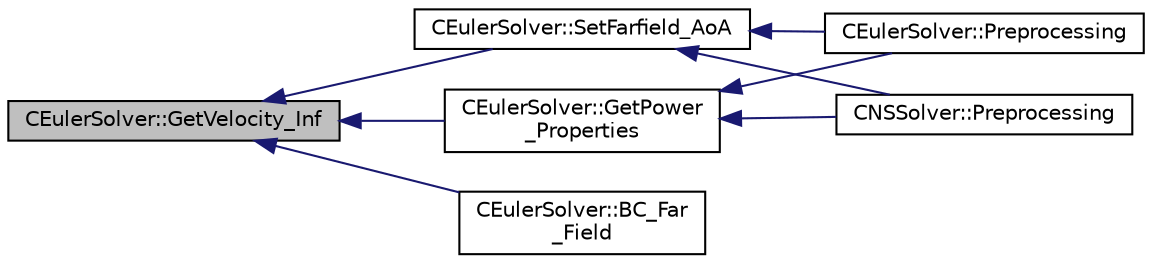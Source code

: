digraph "CEulerSolver::GetVelocity_Inf"
{
  edge [fontname="Helvetica",fontsize="10",labelfontname="Helvetica",labelfontsize="10"];
  node [fontname="Helvetica",fontsize="10",shape=record];
  rankdir="LR";
  Node2006 [label="CEulerSolver::GetVelocity_Inf",height=0.2,width=0.4,color="black", fillcolor="grey75", style="filled", fontcolor="black"];
  Node2006 -> Node2007 [dir="back",color="midnightblue",fontsize="10",style="solid",fontname="Helvetica"];
  Node2007 [label="CEulerSolver::GetPower\l_Properties",height=0.2,width=0.4,color="black", fillcolor="white", style="filled",URL="$class_c_euler_solver.html#ad8b538a82e5a7a7e3903ec29954b1d07",tooltip="Compute the Fan face Mach number. "];
  Node2007 -> Node2008 [dir="back",color="midnightblue",fontsize="10",style="solid",fontname="Helvetica"];
  Node2008 [label="CEulerSolver::Preprocessing",height=0.2,width=0.4,color="black", fillcolor="white", style="filled",URL="$class_c_euler_solver.html#a8b89e1bfce33284c2d8f5f00f82f3f3f",tooltip="Compute primitive variables and their gradients. "];
  Node2007 -> Node2009 [dir="back",color="midnightblue",fontsize="10",style="solid",fontname="Helvetica"];
  Node2009 [label="CNSSolver::Preprocessing",height=0.2,width=0.4,color="black", fillcolor="white", style="filled",URL="$class_c_n_s_solver.html#a028c83d18cf8520dff2f9628d8a04e4b",tooltip="Restart residual and compute gradients. "];
  Node2006 -> Node2010 [dir="back",color="midnightblue",fontsize="10",style="solid",fontname="Helvetica"];
  Node2010 [label="CEulerSolver::SetFarfield_AoA",height=0.2,width=0.4,color="black", fillcolor="white", style="filled",URL="$class_c_euler_solver.html#ae9346f0feebb8b28613bfc7838d3d121",tooltip="Update the AoA and freestream velocity at the farfield. "];
  Node2010 -> Node2008 [dir="back",color="midnightblue",fontsize="10",style="solid",fontname="Helvetica"];
  Node2010 -> Node2009 [dir="back",color="midnightblue",fontsize="10",style="solid",fontname="Helvetica"];
  Node2006 -> Node2011 [dir="back",color="midnightblue",fontsize="10",style="solid",fontname="Helvetica"];
  Node2011 [label="CEulerSolver::BC_Far\l_Field",height=0.2,width=0.4,color="black", fillcolor="white", style="filled",URL="$class_c_euler_solver.html#a3cb64b1356f6c0dd43c08df012d99f01",tooltip="Impose the far-field boundary condition using characteristics. "];
}
